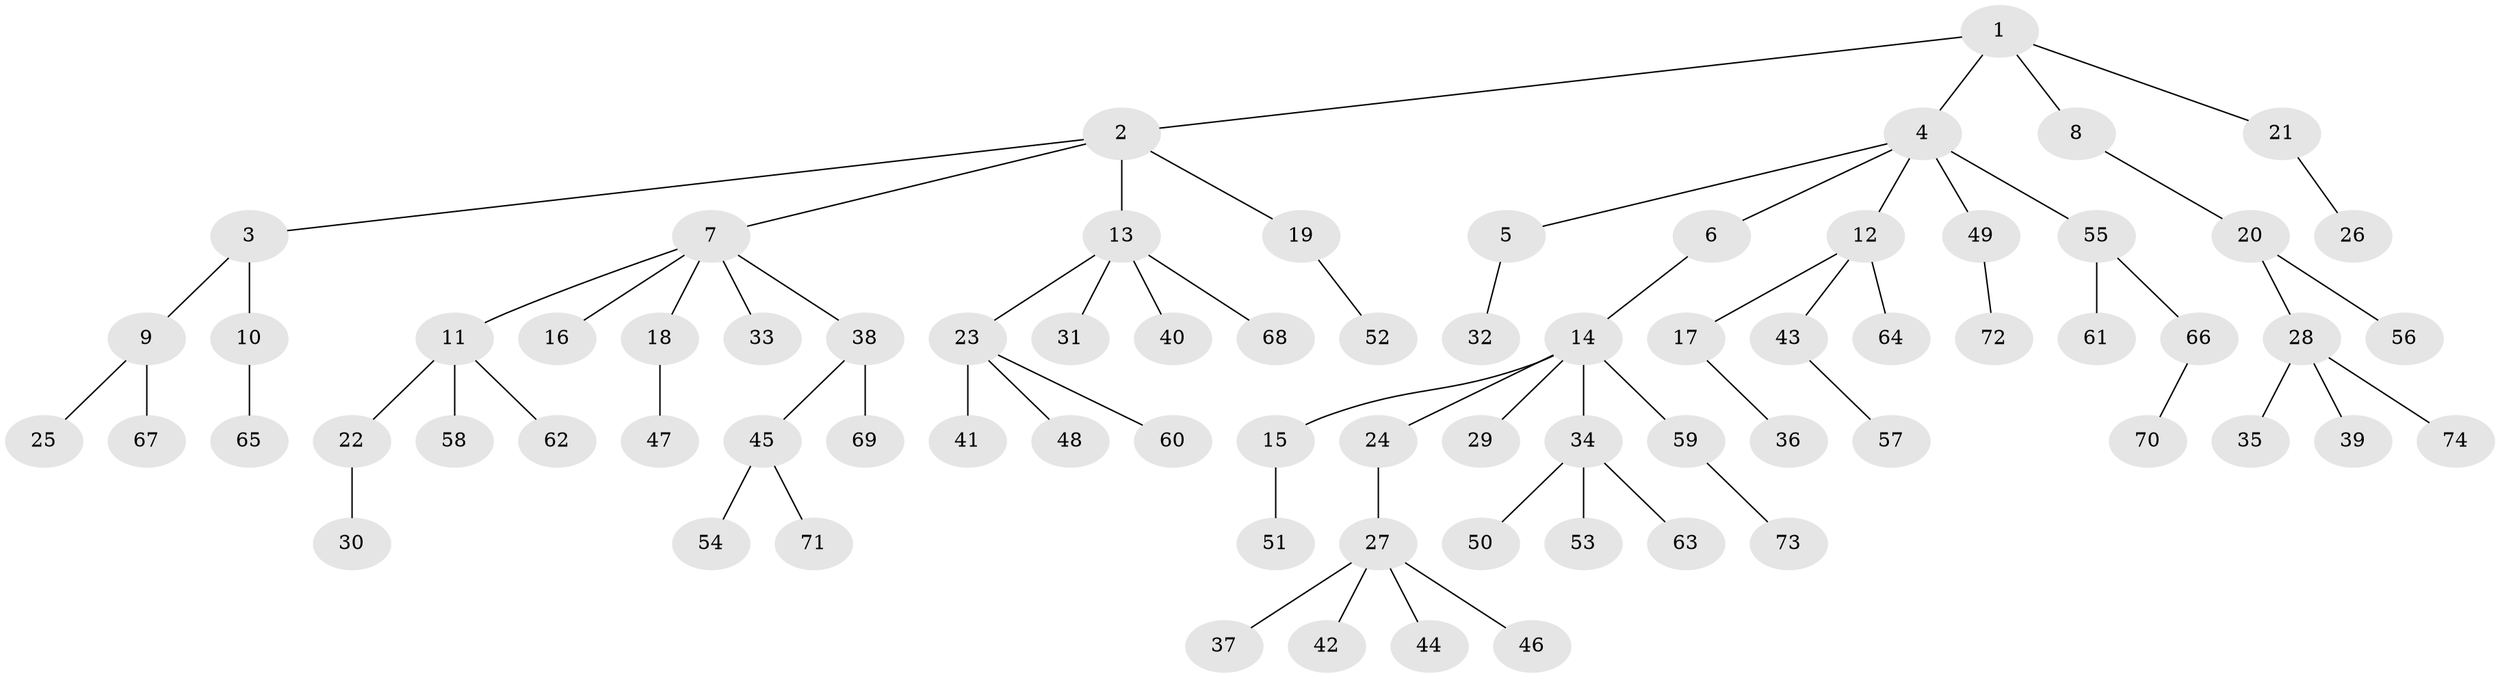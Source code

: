 // coarse degree distribution, {8: 0.02040816326530612, 5: 0.04081632653061224, 3: 0.12244897959183673, 1: 0.673469387755102, 6: 0.02040816326530612, 7: 0.02040816326530612, 2: 0.061224489795918366, 4: 0.04081632653061224}
// Generated by graph-tools (version 1.1) at 2025/42/03/06/25 10:42:03]
// undirected, 74 vertices, 73 edges
graph export_dot {
graph [start="1"]
  node [color=gray90,style=filled];
  1;
  2;
  3;
  4;
  5;
  6;
  7;
  8;
  9;
  10;
  11;
  12;
  13;
  14;
  15;
  16;
  17;
  18;
  19;
  20;
  21;
  22;
  23;
  24;
  25;
  26;
  27;
  28;
  29;
  30;
  31;
  32;
  33;
  34;
  35;
  36;
  37;
  38;
  39;
  40;
  41;
  42;
  43;
  44;
  45;
  46;
  47;
  48;
  49;
  50;
  51;
  52;
  53;
  54;
  55;
  56;
  57;
  58;
  59;
  60;
  61;
  62;
  63;
  64;
  65;
  66;
  67;
  68;
  69;
  70;
  71;
  72;
  73;
  74;
  1 -- 2;
  1 -- 4;
  1 -- 8;
  1 -- 21;
  2 -- 3;
  2 -- 7;
  2 -- 13;
  2 -- 19;
  3 -- 9;
  3 -- 10;
  4 -- 5;
  4 -- 6;
  4 -- 12;
  4 -- 49;
  4 -- 55;
  5 -- 32;
  6 -- 14;
  7 -- 11;
  7 -- 16;
  7 -- 18;
  7 -- 33;
  7 -- 38;
  8 -- 20;
  9 -- 25;
  9 -- 67;
  10 -- 65;
  11 -- 22;
  11 -- 58;
  11 -- 62;
  12 -- 17;
  12 -- 43;
  12 -- 64;
  13 -- 23;
  13 -- 31;
  13 -- 40;
  13 -- 68;
  14 -- 15;
  14 -- 24;
  14 -- 29;
  14 -- 34;
  14 -- 59;
  15 -- 51;
  17 -- 36;
  18 -- 47;
  19 -- 52;
  20 -- 28;
  20 -- 56;
  21 -- 26;
  22 -- 30;
  23 -- 41;
  23 -- 48;
  23 -- 60;
  24 -- 27;
  27 -- 37;
  27 -- 42;
  27 -- 44;
  27 -- 46;
  28 -- 35;
  28 -- 39;
  28 -- 74;
  34 -- 50;
  34 -- 53;
  34 -- 63;
  38 -- 45;
  38 -- 69;
  43 -- 57;
  45 -- 54;
  45 -- 71;
  49 -- 72;
  55 -- 61;
  55 -- 66;
  59 -- 73;
  66 -- 70;
}
